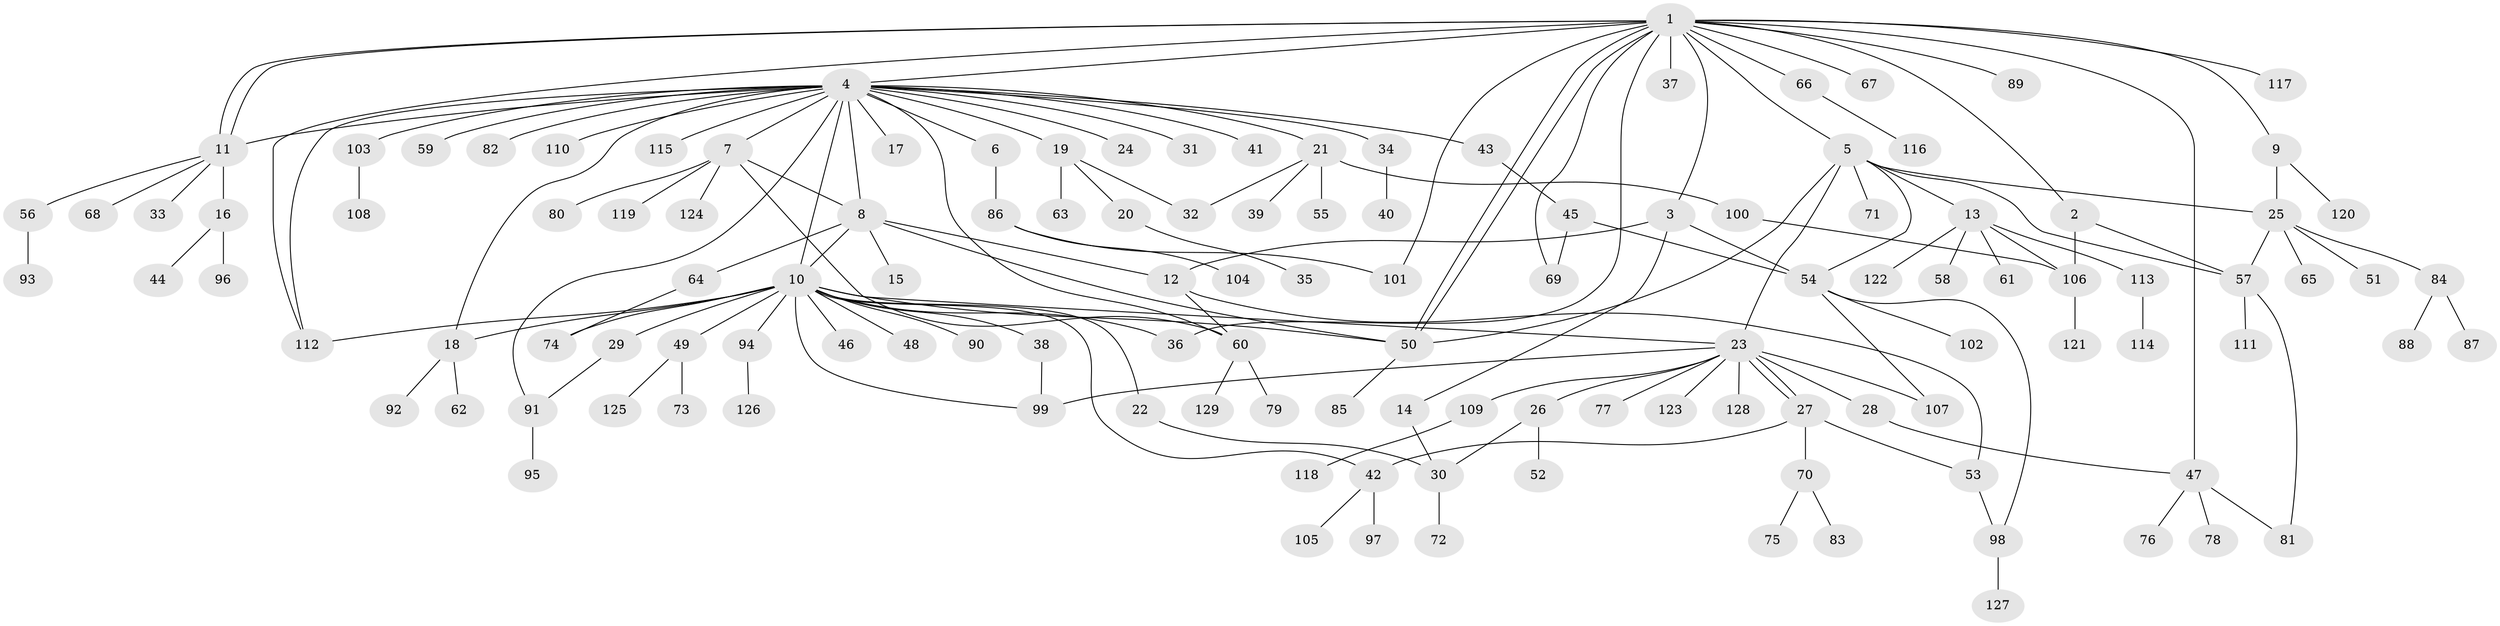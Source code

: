 // Generated by graph-tools (version 1.1) at 2025/35/03/09/25 02:35:41]
// undirected, 129 vertices, 167 edges
graph export_dot {
graph [start="1"]
  node [color=gray90,style=filled];
  1;
  2;
  3;
  4;
  5;
  6;
  7;
  8;
  9;
  10;
  11;
  12;
  13;
  14;
  15;
  16;
  17;
  18;
  19;
  20;
  21;
  22;
  23;
  24;
  25;
  26;
  27;
  28;
  29;
  30;
  31;
  32;
  33;
  34;
  35;
  36;
  37;
  38;
  39;
  40;
  41;
  42;
  43;
  44;
  45;
  46;
  47;
  48;
  49;
  50;
  51;
  52;
  53;
  54;
  55;
  56;
  57;
  58;
  59;
  60;
  61;
  62;
  63;
  64;
  65;
  66;
  67;
  68;
  69;
  70;
  71;
  72;
  73;
  74;
  75;
  76;
  77;
  78;
  79;
  80;
  81;
  82;
  83;
  84;
  85;
  86;
  87;
  88;
  89;
  90;
  91;
  92;
  93;
  94;
  95;
  96;
  97;
  98;
  99;
  100;
  101;
  102;
  103;
  104;
  105;
  106;
  107;
  108;
  109;
  110;
  111;
  112;
  113;
  114;
  115;
  116;
  117;
  118;
  119;
  120;
  121;
  122;
  123;
  124;
  125;
  126;
  127;
  128;
  129;
  1 -- 2;
  1 -- 3;
  1 -- 4;
  1 -- 5;
  1 -- 9;
  1 -- 11;
  1 -- 11;
  1 -- 36;
  1 -- 37;
  1 -- 47;
  1 -- 50;
  1 -- 50;
  1 -- 66;
  1 -- 67;
  1 -- 69;
  1 -- 89;
  1 -- 101;
  1 -- 112;
  1 -- 117;
  2 -- 57;
  2 -- 106;
  3 -- 12;
  3 -- 14;
  3 -- 54;
  4 -- 6;
  4 -- 7;
  4 -- 8;
  4 -- 10;
  4 -- 11;
  4 -- 17;
  4 -- 18;
  4 -- 19;
  4 -- 21;
  4 -- 24;
  4 -- 31;
  4 -- 34;
  4 -- 41;
  4 -- 43;
  4 -- 59;
  4 -- 60;
  4 -- 82;
  4 -- 91;
  4 -- 103;
  4 -- 110;
  4 -- 112;
  4 -- 115;
  5 -- 13;
  5 -- 23;
  5 -- 25;
  5 -- 50;
  5 -- 54;
  5 -- 57;
  5 -- 71;
  6 -- 86;
  7 -- 8;
  7 -- 60;
  7 -- 80;
  7 -- 119;
  7 -- 124;
  8 -- 10;
  8 -- 12;
  8 -- 15;
  8 -- 50;
  8 -- 64;
  9 -- 25;
  9 -- 120;
  10 -- 18;
  10 -- 22;
  10 -- 23;
  10 -- 29;
  10 -- 36;
  10 -- 38;
  10 -- 42;
  10 -- 46;
  10 -- 48;
  10 -- 49;
  10 -- 50;
  10 -- 74;
  10 -- 90;
  10 -- 94;
  10 -- 99;
  10 -- 112;
  11 -- 16;
  11 -- 33;
  11 -- 56;
  11 -- 68;
  12 -- 53;
  12 -- 60;
  13 -- 58;
  13 -- 61;
  13 -- 106;
  13 -- 113;
  13 -- 122;
  14 -- 30;
  16 -- 44;
  16 -- 96;
  18 -- 62;
  18 -- 92;
  19 -- 20;
  19 -- 32;
  19 -- 63;
  20 -- 35;
  21 -- 32;
  21 -- 39;
  21 -- 55;
  21 -- 100;
  22 -- 30;
  23 -- 26;
  23 -- 27;
  23 -- 27;
  23 -- 28;
  23 -- 77;
  23 -- 99;
  23 -- 107;
  23 -- 109;
  23 -- 123;
  23 -- 128;
  25 -- 51;
  25 -- 57;
  25 -- 65;
  25 -- 84;
  26 -- 30;
  26 -- 52;
  27 -- 42;
  27 -- 53;
  27 -- 70;
  28 -- 47;
  29 -- 91;
  30 -- 72;
  34 -- 40;
  38 -- 99;
  42 -- 97;
  42 -- 105;
  43 -- 45;
  45 -- 54;
  45 -- 69;
  47 -- 76;
  47 -- 78;
  47 -- 81;
  49 -- 73;
  49 -- 125;
  50 -- 85;
  53 -- 98;
  54 -- 98;
  54 -- 102;
  54 -- 107;
  56 -- 93;
  57 -- 81;
  57 -- 111;
  60 -- 79;
  60 -- 129;
  64 -- 74;
  66 -- 116;
  70 -- 75;
  70 -- 83;
  84 -- 87;
  84 -- 88;
  86 -- 101;
  86 -- 104;
  91 -- 95;
  94 -- 126;
  98 -- 127;
  100 -- 106;
  103 -- 108;
  106 -- 121;
  109 -- 118;
  113 -- 114;
}
